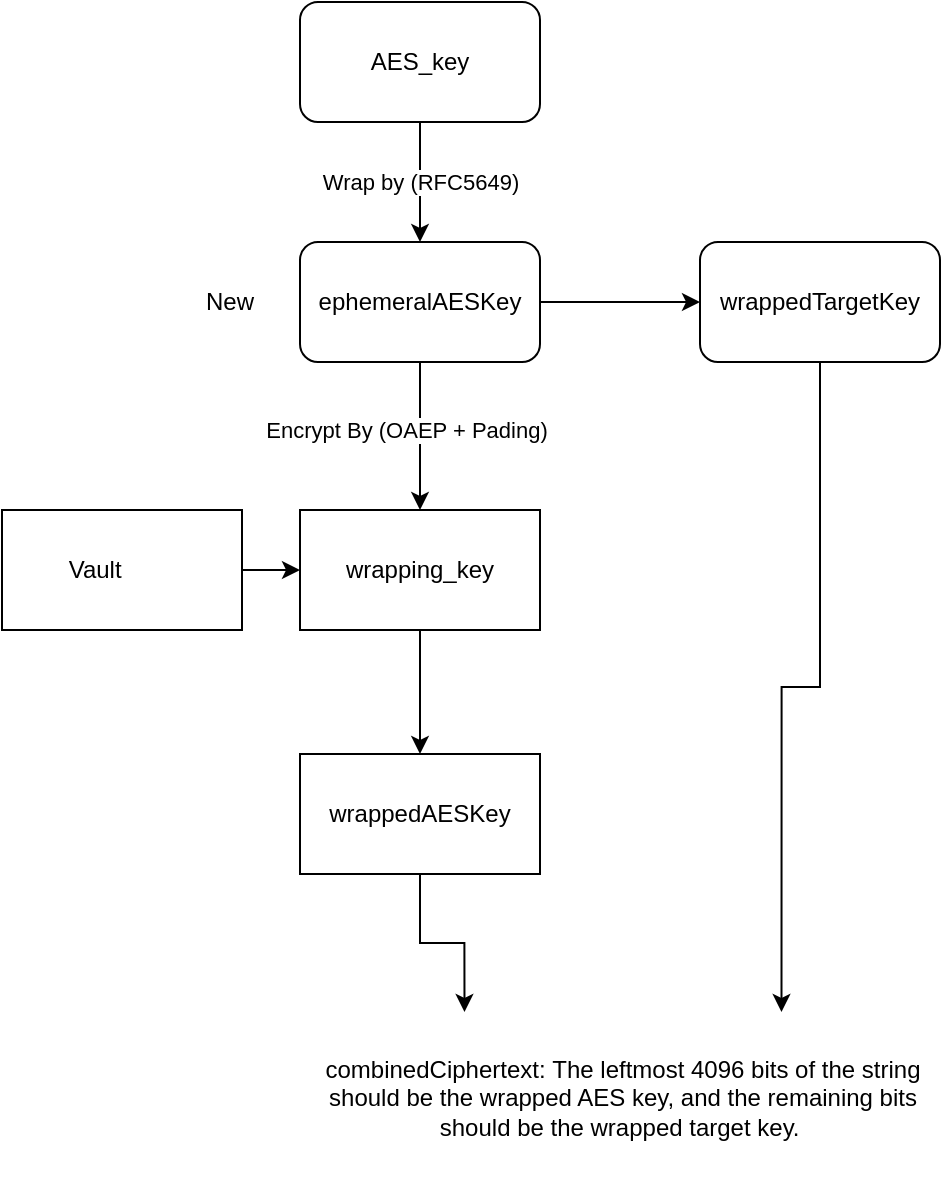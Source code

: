 <mxfile version="24.1.0" type="github">
  <diagram name="Page-1" id="4pufBpFtqtPMvBEhd-HC">
    <mxGraphModel dx="1439" dy="876" grid="0" gridSize="10" guides="1" tooltips="1" connect="1" arrows="1" fold="1" page="1" pageScale="1" pageWidth="827" pageHeight="1169" math="0" shadow="0">
      <root>
        <mxCell id="0" />
        <mxCell id="1" parent="0" />
        <mxCell id="ytylKyy3cPHJ3CnxMz0A-3" value="" style="edgeStyle=orthogonalEdgeStyle;rounded=0;orthogonalLoop=1;jettySize=auto;html=1;" parent="1" source="ytylKyy3cPHJ3CnxMz0A-1" target="ytylKyy3cPHJ3CnxMz0A-2" edge="1">
          <mxGeometry relative="1" as="geometry" />
        </mxCell>
        <mxCell id="ytylKyy3cPHJ3CnxMz0A-1" value="Vault&lt;span style=&quot;white-space: pre;&quot;&gt;&#x9;&lt;/span&gt;" style="rounded=0;whiteSpace=wrap;html=1;" parent="1" vertex="1">
          <mxGeometry x="107" y="287" width="120" height="60" as="geometry" />
        </mxCell>
        <mxCell id="dMwAxJ3DMtl_cKlDIbdC-7" value="" style="edgeStyle=orthogonalEdgeStyle;rounded=0;orthogonalLoop=1;jettySize=auto;html=1;" edge="1" parent="1" source="ytylKyy3cPHJ3CnxMz0A-2" target="dMwAxJ3DMtl_cKlDIbdC-6">
          <mxGeometry relative="1" as="geometry" />
        </mxCell>
        <mxCell id="ytylKyy3cPHJ3CnxMz0A-2" value="wrapping_key" style="rounded=0;whiteSpace=wrap;html=1;" parent="1" vertex="1">
          <mxGeometry x="256" y="287" width="120" height="60" as="geometry" />
        </mxCell>
        <mxCell id="dMwAxJ3DMtl_cKlDIbdC-1" value="Wrap by (RFC5649)" style="edgeStyle=orthogonalEdgeStyle;rounded=0;orthogonalLoop=1;jettySize=auto;html=1;exitX=0.5;exitY=1;exitDx=0;exitDy=0;" edge="1" parent="1" source="ytylKyy3cPHJ3CnxMz0A-4" target="ytylKyy3cPHJ3CnxMz0A-5">
          <mxGeometry relative="1" as="geometry" />
        </mxCell>
        <mxCell id="ytylKyy3cPHJ3CnxMz0A-4" value="AES_key" style="rounded=1;whiteSpace=wrap;html=1;" parent="1" vertex="1">
          <mxGeometry x="256" y="33" width="120" height="60" as="geometry" />
        </mxCell>
        <mxCell id="dMwAxJ3DMtl_cKlDIbdC-4" value="" style="edgeStyle=orthogonalEdgeStyle;rounded=0;orthogonalLoop=1;jettySize=auto;html=1;" edge="1" parent="1" source="ytylKyy3cPHJ3CnxMz0A-5" target="dMwAxJ3DMtl_cKlDIbdC-3">
          <mxGeometry relative="1" as="geometry" />
        </mxCell>
        <mxCell id="dMwAxJ3DMtl_cKlDIbdC-5" value="Encrypt By (OAEP + Pading)" style="edgeStyle=orthogonalEdgeStyle;rounded=0;orthogonalLoop=1;jettySize=auto;html=1;exitX=0.5;exitY=1;exitDx=0;exitDy=0;" edge="1" parent="1" source="ytylKyy3cPHJ3CnxMz0A-5" target="ytylKyy3cPHJ3CnxMz0A-2">
          <mxGeometry x="-0.081" y="-7" relative="1" as="geometry">
            <mxPoint as="offset" />
          </mxGeometry>
        </mxCell>
        <mxCell id="ytylKyy3cPHJ3CnxMz0A-5" value="ephemeralAESKey" style="rounded=1;whiteSpace=wrap;html=1;" parent="1" vertex="1">
          <mxGeometry x="256" y="153" width="120" height="60" as="geometry" />
        </mxCell>
        <mxCell id="dMwAxJ3DMtl_cKlDIbdC-11" style="edgeStyle=orthogonalEdgeStyle;rounded=0;orthogonalLoop=1;jettySize=auto;html=1;exitX=0.5;exitY=1;exitDx=0;exitDy=0;entryX=0.75;entryY=0;entryDx=0;entryDy=0;" edge="1" parent="1" source="dMwAxJ3DMtl_cKlDIbdC-3" target="dMwAxJ3DMtl_cKlDIbdC-9">
          <mxGeometry relative="1" as="geometry" />
        </mxCell>
        <mxCell id="dMwAxJ3DMtl_cKlDIbdC-3" value="wrappedTargetKey" style="rounded=1;whiteSpace=wrap;html=1;" vertex="1" parent="1">
          <mxGeometry x="456" y="153" width="120" height="60" as="geometry" />
        </mxCell>
        <mxCell id="dMwAxJ3DMtl_cKlDIbdC-10" style="edgeStyle=orthogonalEdgeStyle;rounded=0;orthogonalLoop=1;jettySize=auto;html=1;exitX=0.5;exitY=1;exitDx=0;exitDy=0;entryX=0.25;entryY=0;entryDx=0;entryDy=0;" edge="1" parent="1" source="dMwAxJ3DMtl_cKlDIbdC-6" target="dMwAxJ3DMtl_cKlDIbdC-9">
          <mxGeometry relative="1" as="geometry" />
        </mxCell>
        <mxCell id="dMwAxJ3DMtl_cKlDIbdC-6" value="wrappedAESKey" style="rounded=0;whiteSpace=wrap;html=1;" vertex="1" parent="1">
          <mxGeometry x="256" y="409" width="120" height="60" as="geometry" />
        </mxCell>
        <mxCell id="dMwAxJ3DMtl_cKlDIbdC-8" value="New" style="text;html=1;align=center;verticalAlign=middle;whiteSpace=wrap;rounded=0;" vertex="1" parent="1">
          <mxGeometry x="191" y="168" width="60" height="30" as="geometry" />
        </mxCell>
        <mxCell id="dMwAxJ3DMtl_cKlDIbdC-9" value="combinedCiphertext:&amp;nbsp;The leftmost 4096 bits of the string should be the wrapped AES key, and the remaining bits should be the wrapped target key.&amp;nbsp;" style="text;html=1;align=center;verticalAlign=middle;whiteSpace=wrap;rounded=0;" vertex="1" parent="1">
          <mxGeometry x="259" y="538" width="317" height="85" as="geometry" />
        </mxCell>
      </root>
    </mxGraphModel>
  </diagram>
</mxfile>
